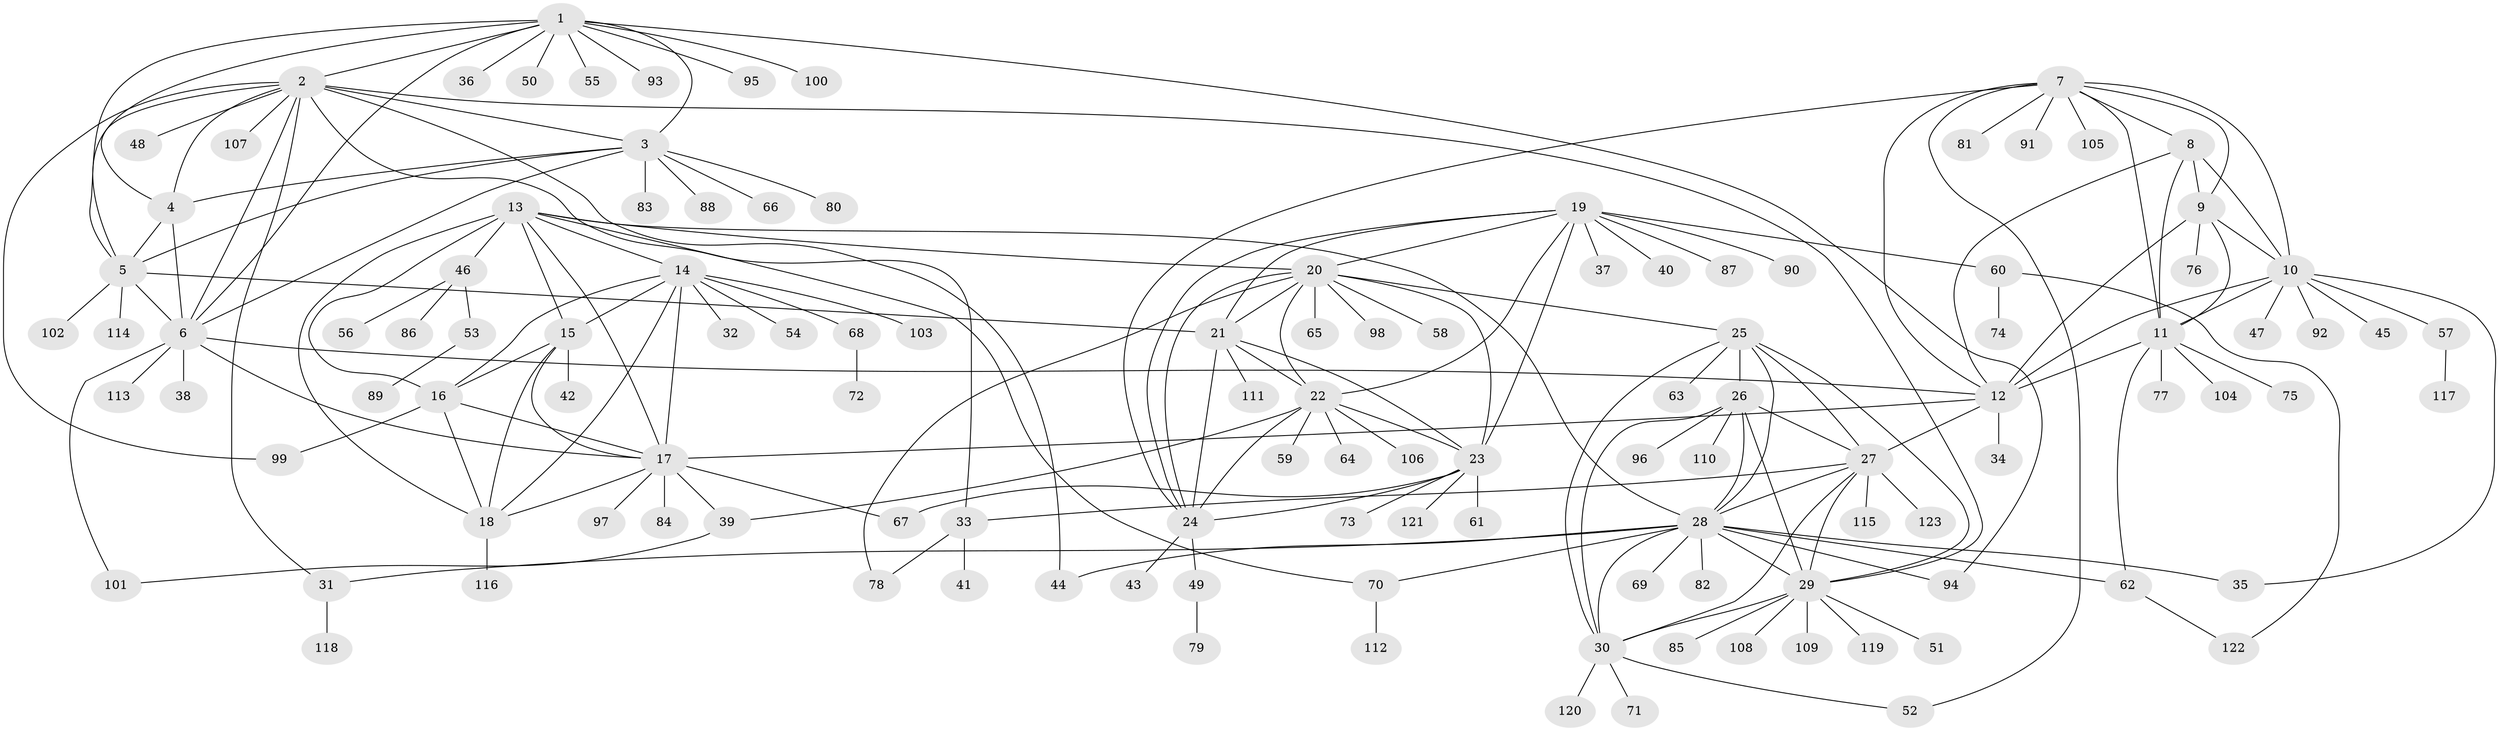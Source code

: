 // coarse degree distribution, {5: 0.04081632653061224, 2: 0.04081632653061224, 3: 0.02040816326530612, 6: 0.04081632653061224, 1: 0.7551020408163265, 10: 0.061224489795918366, 8: 0.02040816326530612, 14: 0.02040816326530612}
// Generated by graph-tools (version 1.1) at 2025/57/03/04/25 21:57:27]
// undirected, 123 vertices, 192 edges
graph export_dot {
graph [start="1"]
  node [color=gray90,style=filled];
  1;
  2;
  3;
  4;
  5;
  6;
  7;
  8;
  9;
  10;
  11;
  12;
  13;
  14;
  15;
  16;
  17;
  18;
  19;
  20;
  21;
  22;
  23;
  24;
  25;
  26;
  27;
  28;
  29;
  30;
  31;
  32;
  33;
  34;
  35;
  36;
  37;
  38;
  39;
  40;
  41;
  42;
  43;
  44;
  45;
  46;
  47;
  48;
  49;
  50;
  51;
  52;
  53;
  54;
  55;
  56;
  57;
  58;
  59;
  60;
  61;
  62;
  63;
  64;
  65;
  66;
  67;
  68;
  69;
  70;
  71;
  72;
  73;
  74;
  75;
  76;
  77;
  78;
  79;
  80;
  81;
  82;
  83;
  84;
  85;
  86;
  87;
  88;
  89;
  90;
  91;
  92;
  93;
  94;
  95;
  96;
  97;
  98;
  99;
  100;
  101;
  102;
  103;
  104;
  105;
  106;
  107;
  108;
  109;
  110;
  111;
  112;
  113;
  114;
  115;
  116;
  117;
  118;
  119;
  120;
  121;
  122;
  123;
  1 -- 2;
  1 -- 3;
  1 -- 4;
  1 -- 5;
  1 -- 6;
  1 -- 36;
  1 -- 50;
  1 -- 55;
  1 -- 93;
  1 -- 94;
  1 -- 95;
  1 -- 100;
  2 -- 3;
  2 -- 4;
  2 -- 5;
  2 -- 6;
  2 -- 29;
  2 -- 31;
  2 -- 33;
  2 -- 44;
  2 -- 48;
  2 -- 99;
  2 -- 107;
  3 -- 4;
  3 -- 5;
  3 -- 6;
  3 -- 66;
  3 -- 80;
  3 -- 83;
  3 -- 88;
  4 -- 5;
  4 -- 6;
  5 -- 6;
  5 -- 21;
  5 -- 102;
  5 -- 114;
  6 -- 12;
  6 -- 17;
  6 -- 38;
  6 -- 101;
  6 -- 113;
  7 -- 8;
  7 -- 9;
  7 -- 10;
  7 -- 11;
  7 -- 12;
  7 -- 24;
  7 -- 52;
  7 -- 81;
  7 -- 91;
  7 -- 105;
  8 -- 9;
  8 -- 10;
  8 -- 11;
  8 -- 12;
  9 -- 10;
  9 -- 11;
  9 -- 12;
  9 -- 76;
  10 -- 11;
  10 -- 12;
  10 -- 35;
  10 -- 45;
  10 -- 47;
  10 -- 57;
  10 -- 92;
  11 -- 12;
  11 -- 62;
  11 -- 75;
  11 -- 77;
  11 -- 104;
  12 -- 17;
  12 -- 27;
  12 -- 34;
  13 -- 14;
  13 -- 15;
  13 -- 16;
  13 -- 17;
  13 -- 18;
  13 -- 20;
  13 -- 28;
  13 -- 46;
  13 -- 70;
  14 -- 15;
  14 -- 16;
  14 -- 17;
  14 -- 18;
  14 -- 32;
  14 -- 54;
  14 -- 68;
  14 -- 103;
  15 -- 16;
  15 -- 17;
  15 -- 18;
  15 -- 42;
  16 -- 17;
  16 -- 18;
  16 -- 99;
  17 -- 18;
  17 -- 39;
  17 -- 67;
  17 -- 84;
  17 -- 97;
  18 -- 116;
  19 -- 20;
  19 -- 21;
  19 -- 22;
  19 -- 23;
  19 -- 24;
  19 -- 37;
  19 -- 40;
  19 -- 60;
  19 -- 87;
  19 -- 90;
  20 -- 21;
  20 -- 22;
  20 -- 23;
  20 -- 24;
  20 -- 25;
  20 -- 58;
  20 -- 65;
  20 -- 78;
  20 -- 98;
  21 -- 22;
  21 -- 23;
  21 -- 24;
  21 -- 111;
  22 -- 23;
  22 -- 24;
  22 -- 39;
  22 -- 59;
  22 -- 64;
  22 -- 106;
  23 -- 24;
  23 -- 61;
  23 -- 67;
  23 -- 73;
  23 -- 121;
  24 -- 43;
  24 -- 49;
  25 -- 26;
  25 -- 27;
  25 -- 28;
  25 -- 29;
  25 -- 30;
  25 -- 63;
  26 -- 27;
  26 -- 28;
  26 -- 29;
  26 -- 30;
  26 -- 96;
  26 -- 110;
  27 -- 28;
  27 -- 29;
  27 -- 30;
  27 -- 33;
  27 -- 115;
  27 -- 123;
  28 -- 29;
  28 -- 30;
  28 -- 31;
  28 -- 35;
  28 -- 44;
  28 -- 62;
  28 -- 69;
  28 -- 70;
  28 -- 82;
  28 -- 94;
  29 -- 30;
  29 -- 51;
  29 -- 85;
  29 -- 108;
  29 -- 109;
  29 -- 119;
  30 -- 52;
  30 -- 71;
  30 -- 120;
  31 -- 118;
  33 -- 41;
  33 -- 78;
  39 -- 101;
  46 -- 53;
  46 -- 56;
  46 -- 86;
  49 -- 79;
  53 -- 89;
  57 -- 117;
  60 -- 74;
  60 -- 122;
  62 -- 122;
  68 -- 72;
  70 -- 112;
}
